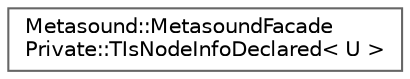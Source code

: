 digraph "Graphical Class Hierarchy"
{
 // INTERACTIVE_SVG=YES
 // LATEX_PDF_SIZE
  bgcolor="transparent";
  edge [fontname=Helvetica,fontsize=10,labelfontname=Helvetica,labelfontsize=10];
  node [fontname=Helvetica,fontsize=10,shape=box,height=0.2,width=0.4];
  rankdir="LR";
  Node0 [id="Node000000",label="Metasound::MetasoundFacade\lPrivate::TIsNodeInfoDeclared\< U \>",height=0.2,width=0.4,color="grey40", fillcolor="white", style="filled",URL="$db/d93/classMetasound_1_1MetasoundFacadePrivate_1_1TIsNodeInfoDeclared.html",tooltip=" "];
}
